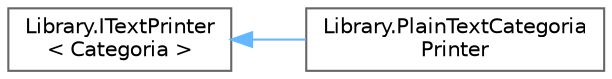 digraph "Graphical Class Hierarchy"
{
 // INTERACTIVE_SVG=YES
 // LATEX_PDF_SIZE
  bgcolor="transparent";
  edge [fontname=Helvetica,fontsize=10,labelfontname=Helvetica,labelfontsize=10];
  node [fontname=Helvetica,fontsize=10,shape=box,height=0.2,width=0.4];
  rankdir="LR";
  Node0 [label="Library.ITextPrinter\l\< Categoria \>",height=0.2,width=0.4,color="grey40", fillcolor="white", style="filled",URL="$interfaceLibrary_1_1ITextPrinter.html",tooltip=" "];
  Node0 -> Node1 [dir="back",color="steelblue1",style="solid"];
  Node1 [label="Library.PlainTextCategoria\lPrinter",height=0.2,width=0.4,color="grey40", fillcolor="white", style="filled",URL="$classLibrary_1_1PlainTextCategoriaPrinter.html",tooltip=" "];
}
